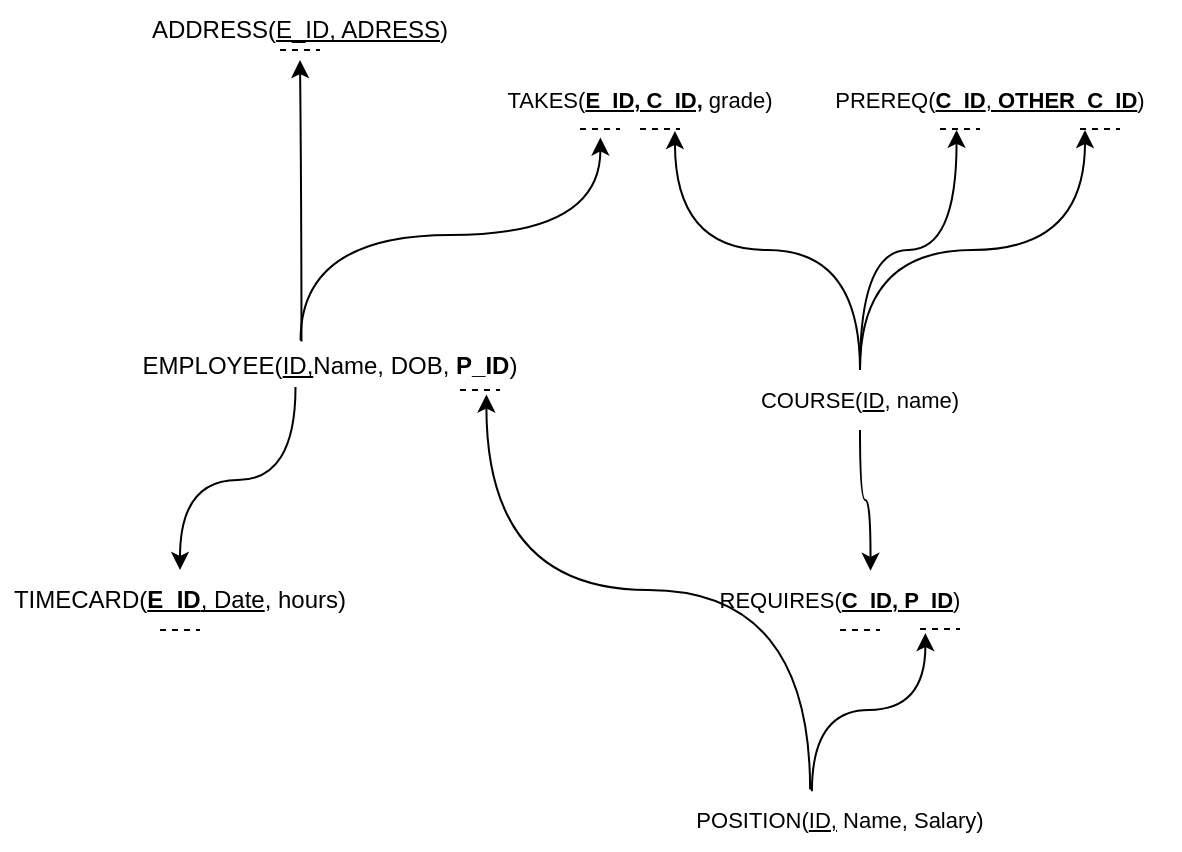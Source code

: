 <mxfile version="23.0.2" type="device">
  <diagram name="Page-1" id="x-Vog6EIbqhdgGmSPh7T">
    <mxGraphModel dx="1255" dy="922" grid="1" gridSize="10" guides="1" tooltips="1" connect="1" arrows="1" fold="1" page="1" pageScale="1" pageWidth="600" pageHeight="500" math="0" shadow="0">
      <root>
        <mxCell id="0" />
        <mxCell id="1" parent="0" />
        <mxCell id="ucjnV-JyFCLsJBXVX2Qa-1" value="EMPLOYEE(&lt;u&gt;ID,&lt;/u&gt;Name, DOB, &lt;b&gt;P_ID&lt;/b&gt;)" style="text;html=1;strokeColor=none;fillColor=none;align=center;verticalAlign=middle;whiteSpace=wrap;rounded=0;" parent="1" vertex="1">
          <mxGeometry x="60" y="180" width="230" height="25" as="geometry" />
        </mxCell>
        <mxCell id="ucjnV-JyFCLsJBXVX2Qa-4" style="edgeStyle=orthogonalEdgeStyle;rounded=0;orthogonalLoop=1;jettySize=auto;html=1;exitX=0.438;exitY=0.031;exitDx=0;exitDy=0;curved=1;entryX=0.5;entryY=1;entryDx=0;entryDy=0;exitPerimeter=0;" parent="1" source="ucjnV-JyFCLsJBXVX2Qa-1" target="ucjnV-JyFCLsJBXVX2Qa-2" edge="1">
          <mxGeometry relative="1" as="geometry">
            <mxPoint x="260" y="225" as="targetPoint" />
          </mxGeometry>
        </mxCell>
        <mxCell id="ucjnV-JyFCLsJBXVX2Qa-2" value="ADDRESS(&lt;u&gt;E_ID, ADRESS&lt;/u&gt;)" style="text;html=1;strokeColor=none;fillColor=none;align=center;verticalAlign=middle;whiteSpace=wrap;rounded=0;" parent="1" vertex="1">
          <mxGeometry x="80" y="10" width="160" height="30" as="geometry" />
        </mxCell>
        <mxCell id="ucjnV-JyFCLsJBXVX2Qa-9" style="edgeStyle=orthogonalEdgeStyle;shape=connector;curved=1;rounded=0;orthogonalLoop=1;jettySize=auto;html=1;exitX=0.425;exitY=0.94;exitDx=0;exitDy=0;labelBackgroundColor=default;strokeColor=default;align=center;verticalAlign=middle;fontFamily=Helvetica;fontSize=11;fontColor=default;endArrow=classic;entryX=0.5;entryY=0;entryDx=0;entryDy=0;exitPerimeter=0;" parent="1" source="ucjnV-JyFCLsJBXVX2Qa-1" target="ucjnV-JyFCLsJBXVX2Qa-5" edge="1">
          <mxGeometry relative="1" as="geometry">
            <mxPoint x="210" y="125" as="targetPoint" />
          </mxGeometry>
        </mxCell>
        <mxCell id="ucjnV-JyFCLsJBXVX2Qa-5" value="TIMECARD(&lt;u&gt;&lt;b&gt;E_ID&lt;/b&gt;, Date&lt;/u&gt;, hours)" style="text;html=1;strokeColor=none;fillColor=none;align=center;verticalAlign=middle;whiteSpace=wrap;rounded=0;" parent="1" vertex="1">
          <mxGeometry x="10" y="295" width="180" height="30" as="geometry" />
        </mxCell>
        <mxCell id="ucjnV-JyFCLsJBXVX2Qa-11" style="edgeStyle=orthogonalEdgeStyle;shape=connector;curved=1;rounded=0;orthogonalLoop=1;jettySize=auto;html=1;entryX=0.39;entryY=1.124;entryDx=0;entryDy=0;labelBackgroundColor=default;strokeColor=default;align=center;verticalAlign=middle;fontFamily=Helvetica;fontSize=11;fontColor=default;endArrow=classic;entryPerimeter=0;exitX=0.436;exitY=0.007;exitDx=0;exitDy=0;exitPerimeter=0;" parent="1" source="ucjnV-JyFCLsJBXVX2Qa-1" target="ucjnV-JyFCLsJBXVX2Qa-10" edge="1">
          <mxGeometry relative="1" as="geometry">
            <mxPoint x="320" y="135" as="sourcePoint" />
          </mxGeometry>
        </mxCell>
        <mxCell id="ucjnV-JyFCLsJBXVX2Qa-13" style="edgeStyle=orthogonalEdgeStyle;shape=connector;curved=1;rounded=0;orthogonalLoop=1;jettySize=auto;html=1;exitX=0.5;exitY=0;exitDx=0;exitDy=0;labelBackgroundColor=default;strokeColor=default;align=center;verticalAlign=middle;fontFamily=Helvetica;fontSize=11;fontColor=default;endArrow=classic;entryX=0.597;entryY=1.016;entryDx=0;entryDy=0;entryPerimeter=0;" parent="1" source="ucjnV-JyFCLsJBXVX2Qa-12" target="ucjnV-JyFCLsJBXVX2Qa-10" edge="1">
          <mxGeometry relative="1" as="geometry">
            <mxPoint x="390" y="155" as="targetPoint" />
          </mxGeometry>
        </mxCell>
        <mxCell id="ucjnV-JyFCLsJBXVX2Qa-10" value="TAKES(&lt;u style=&quot;font-weight: bold;&quot;&gt;E_ID, C_ID,&lt;/u&gt;&amp;nbsp;grade)" style="text;html=1;strokeColor=none;fillColor=none;align=center;verticalAlign=middle;whiteSpace=wrap;rounded=0;fontSize=11;fontFamily=Helvetica;fontColor=default;" parent="1" vertex="1">
          <mxGeometry x="240" y="45" width="180" height="30" as="geometry" />
        </mxCell>
        <mxCell id="ucjnV-JyFCLsJBXVX2Qa-12" value="COURSE(&lt;u&gt;ID&lt;/u&gt;, name)" style="text;html=1;strokeColor=none;fillColor=none;align=center;verticalAlign=middle;rounded=0;fontSize=11;fontFamily=Helvetica;fontColor=default;labelBorderColor=none;whiteSpace=wrap;" parent="1" vertex="1">
          <mxGeometry x="330" y="195" width="220" height="30" as="geometry" />
        </mxCell>
        <mxCell id="ucjnV-JyFCLsJBXVX2Qa-15" style="edgeStyle=orthogonalEdgeStyle;shape=connector;curved=1;rounded=0;orthogonalLoop=1;jettySize=auto;html=1;entryX=0.412;entryY=0.998;entryDx=0;entryDy=0;labelBackgroundColor=default;strokeColor=default;align=center;verticalAlign=middle;fontFamily=Helvetica;fontSize=11;fontColor=default;endArrow=classic;entryPerimeter=0;exitX=0.5;exitY=0;exitDx=0;exitDy=0;" parent="1" source="ucjnV-JyFCLsJBXVX2Qa-12" target="ucjnV-JyFCLsJBXVX2Qa-14" edge="1">
          <mxGeometry relative="1" as="geometry">
            <mxPoint x="460" y="175" as="sourcePoint" />
          </mxGeometry>
        </mxCell>
        <mxCell id="ucjnV-JyFCLsJBXVX2Qa-16" style="edgeStyle=orthogonalEdgeStyle;shape=connector;curved=1;rounded=0;orthogonalLoop=1;jettySize=auto;html=1;exitX=0.5;exitY=0;exitDx=0;exitDy=0;labelBackgroundColor=default;strokeColor=default;align=center;verticalAlign=middle;fontFamily=Helvetica;fontSize=11;fontColor=default;endArrow=classic;entryX=0.75;entryY=1;entryDx=0;entryDy=0;" parent="1" source="ucjnV-JyFCLsJBXVX2Qa-12" target="ucjnV-JyFCLsJBXVX2Qa-14" edge="1">
          <mxGeometry relative="1" as="geometry">
            <mxPoint x="550" y="175" as="targetPoint" />
          </mxGeometry>
        </mxCell>
        <mxCell id="ucjnV-JyFCLsJBXVX2Qa-14" value="PREREQ(&lt;u style=&quot;&quot;&gt;&lt;b&gt;C_ID&lt;/b&gt;, &lt;b&gt;OTHER_C_ID&lt;/b&gt;&lt;/u&gt;)" style="text;html=1;strokeColor=none;fillColor=none;align=center;verticalAlign=middle;whiteSpace=wrap;rounded=0;fontSize=11;fontFamily=Helvetica;fontColor=default;" parent="1" vertex="1">
          <mxGeometry x="410" y="45" width="190" height="30" as="geometry" />
        </mxCell>
        <mxCell id="ucjnV-JyFCLsJBXVX2Qa-17" value="REQUIRES(&lt;u&gt;&lt;b&gt;C_ID, P_ID&lt;/b&gt;&lt;/u&gt;)" style="text;html=1;strokeColor=none;fillColor=none;align=center;verticalAlign=middle;whiteSpace=wrap;rounded=0;fontSize=11;fontFamily=Helvetica;fontColor=default;" parent="1" vertex="1">
          <mxGeometry x="360" y="295" width="140" height="30" as="geometry" />
        </mxCell>
        <mxCell id="ucjnV-JyFCLsJBXVX2Qa-18" style="edgeStyle=orthogonalEdgeStyle;shape=connector;curved=1;rounded=0;orthogonalLoop=1;jettySize=auto;html=1;exitX=0.5;exitY=1;exitDx=0;exitDy=0;entryX=0.609;entryY=0.013;entryDx=0;entryDy=0;entryPerimeter=0;labelBackgroundColor=default;strokeColor=default;align=center;verticalAlign=middle;fontFamily=Helvetica;fontSize=11;fontColor=default;endArrow=classic;" parent="1" source="ucjnV-JyFCLsJBXVX2Qa-12" target="ucjnV-JyFCLsJBXVX2Qa-17" edge="1">
          <mxGeometry relative="1" as="geometry" />
        </mxCell>
        <mxCell id="ucjnV-JyFCLsJBXVX2Qa-19" value="POSITION(&lt;u&gt;ID,&lt;/u&gt;&amp;nbsp;Name, Salary)" style="text;html=1;strokeColor=none;fillColor=none;align=center;verticalAlign=middle;whiteSpace=wrap;rounded=0;fontSize=11;fontFamily=Helvetica;fontColor=default;" parent="1" vertex="1">
          <mxGeometry x="340" y="405" width="180" height="30" as="geometry" />
        </mxCell>
        <mxCell id="ucjnV-JyFCLsJBXVX2Qa-20" style="edgeStyle=orthogonalEdgeStyle;shape=connector;curved=1;rounded=0;orthogonalLoop=1;jettySize=auto;html=1;exitX=0.422;exitY=0.022;exitDx=0;exitDy=0;entryX=0.805;entryY=1.052;entryDx=0;entryDy=0;entryPerimeter=0;labelBackgroundColor=default;strokeColor=default;align=center;verticalAlign=middle;fontFamily=Helvetica;fontSize=11;fontColor=default;endArrow=classic;exitPerimeter=0;" parent="1" source="ucjnV-JyFCLsJBXVX2Qa-19" target="ucjnV-JyFCLsJBXVX2Qa-17" edge="1">
          <mxGeometry relative="1" as="geometry" />
        </mxCell>
        <mxCell id="ucjnV-JyFCLsJBXVX2Qa-23" style="edgeStyle=orthogonalEdgeStyle;shape=connector;curved=1;rounded=0;orthogonalLoop=1;jettySize=auto;html=1;entryX=0.84;entryY=1.091;entryDx=0;entryDy=0;entryPerimeter=0;labelBackgroundColor=default;strokeColor=default;align=center;verticalAlign=middle;fontFamily=Helvetica;fontSize=11;fontColor=default;endArrow=classic;exitX=0.417;exitY=-0.007;exitDx=0;exitDy=0;exitPerimeter=0;" parent="1" source="ucjnV-JyFCLsJBXVX2Qa-19" target="ucjnV-JyFCLsJBXVX2Qa-1" edge="1">
          <mxGeometry relative="1" as="geometry">
            <mxPoint x="420" y="400" as="sourcePoint" />
          </mxGeometry>
        </mxCell>
        <mxCell id="ucjnV-JyFCLsJBXVX2Qa-49" value="" style="endArrow=none;dashed=1;html=1;rounded=0;labelBackgroundColor=default;strokeColor=default;align=center;verticalAlign=middle;fontFamily=Helvetica;fontSize=11;fontColor=default;shape=connector;" parent="1" edge="1">
          <mxGeometry width="50" height="50" relative="1" as="geometry">
            <mxPoint x="150" y="35" as="sourcePoint" />
            <mxPoint x="170" y="35" as="targetPoint" />
          </mxGeometry>
        </mxCell>
        <mxCell id="ucjnV-JyFCLsJBXVX2Qa-50" value="" style="endArrow=none;dashed=1;html=1;rounded=0;labelBackgroundColor=default;strokeColor=default;align=center;verticalAlign=middle;fontFamily=Helvetica;fontSize=11;fontColor=default;shape=connector;" parent="1" edge="1">
          <mxGeometry width="50" height="50" relative="1" as="geometry">
            <mxPoint x="300" y="74.52" as="sourcePoint" />
            <mxPoint x="320" y="74.52" as="targetPoint" />
          </mxGeometry>
        </mxCell>
        <mxCell id="ucjnV-JyFCLsJBXVX2Qa-51" value="" style="endArrow=none;dashed=1;html=1;rounded=0;labelBackgroundColor=default;strokeColor=default;align=center;verticalAlign=middle;fontFamily=Helvetica;fontSize=11;fontColor=default;shape=connector;" parent="1" edge="1">
          <mxGeometry width="50" height="50" relative="1" as="geometry">
            <mxPoint x="330" y="74.52" as="sourcePoint" />
            <mxPoint x="350" y="74.52" as="targetPoint" />
          </mxGeometry>
        </mxCell>
        <mxCell id="ucjnV-JyFCLsJBXVX2Qa-52" value="" style="endArrow=none;dashed=1;html=1;rounded=0;labelBackgroundColor=default;strokeColor=default;align=center;verticalAlign=middle;fontFamily=Helvetica;fontSize=11;fontColor=default;shape=connector;" parent="1" edge="1">
          <mxGeometry width="50" height="50" relative="1" as="geometry">
            <mxPoint x="90" y="324.96" as="sourcePoint" />
            <mxPoint x="110" y="324.96" as="targetPoint" />
          </mxGeometry>
        </mxCell>
        <mxCell id="ucjnV-JyFCLsJBXVX2Qa-55" value="" style="endArrow=none;dashed=1;html=1;rounded=0;labelBackgroundColor=default;strokeColor=default;align=center;verticalAlign=middle;fontFamily=Helvetica;fontSize=11;fontColor=default;shape=connector;" parent="1" edge="1">
          <mxGeometry width="50" height="50" relative="1" as="geometry">
            <mxPoint x="470" y="324.52" as="sourcePoint" />
            <mxPoint x="490" y="324.52" as="targetPoint" />
          </mxGeometry>
        </mxCell>
        <mxCell id="ucjnV-JyFCLsJBXVX2Qa-56" value="" style="endArrow=none;dashed=1;html=1;rounded=0;labelBackgroundColor=default;strokeColor=default;align=center;verticalAlign=middle;fontFamily=Helvetica;fontSize=11;fontColor=default;shape=connector;" parent="1" edge="1">
          <mxGeometry width="50" height="50" relative="1" as="geometry">
            <mxPoint x="430" y="325" as="sourcePoint" />
            <mxPoint x="450" y="325" as="targetPoint" />
          </mxGeometry>
        </mxCell>
        <mxCell id="ucjnV-JyFCLsJBXVX2Qa-57" value="" style="endArrow=none;dashed=1;html=1;rounded=0;labelBackgroundColor=default;strokeColor=default;align=center;verticalAlign=middle;fontFamily=Helvetica;fontSize=11;fontColor=default;shape=connector;" parent="1" edge="1">
          <mxGeometry width="50" height="50" relative="1" as="geometry">
            <mxPoint x="480" y="74.52" as="sourcePoint" />
            <mxPoint x="500" y="74.52" as="targetPoint" />
          </mxGeometry>
        </mxCell>
        <mxCell id="ucjnV-JyFCLsJBXVX2Qa-58" value="" style="endArrow=none;dashed=1;html=1;rounded=0;labelBackgroundColor=default;strokeColor=default;align=center;verticalAlign=middle;fontFamily=Helvetica;fontSize=11;fontColor=default;shape=connector;" parent="1" edge="1">
          <mxGeometry width="50" height="50" relative="1" as="geometry">
            <mxPoint x="550" y="74.52" as="sourcePoint" />
            <mxPoint x="570" y="74.52" as="targetPoint" />
          </mxGeometry>
        </mxCell>
        <mxCell id="ucjnV-JyFCLsJBXVX2Qa-59" value="" style="endArrow=none;dashed=1;html=1;rounded=0;labelBackgroundColor=default;strokeColor=default;align=center;verticalAlign=middle;fontFamily=Helvetica;fontSize=11;fontColor=default;shape=connector;" parent="1" edge="1">
          <mxGeometry width="50" height="50" relative="1" as="geometry">
            <mxPoint x="240" y="205" as="sourcePoint" />
            <mxPoint x="260" y="205" as="targetPoint" />
          </mxGeometry>
        </mxCell>
      </root>
    </mxGraphModel>
  </diagram>
</mxfile>
